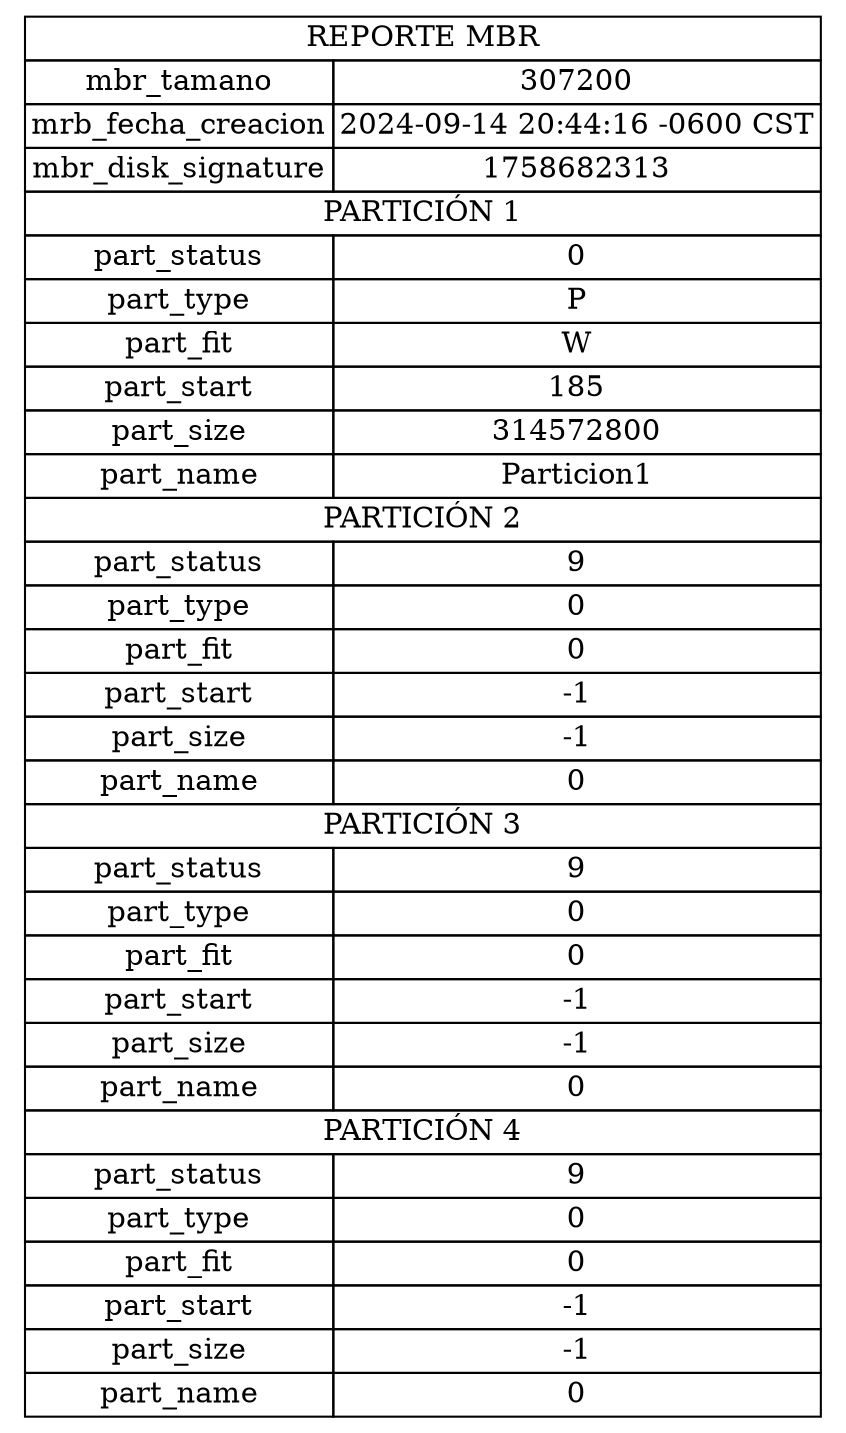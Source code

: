 digraph G {
        node [shape=plaintext]
        tabla [label=<
            <table border="0" cellborder="1" cellspacing="0">
                <tr><td colspan="2"> REPORTE MBR </td></tr>
                <tr><td>mbr_tamano</td><td>307200</td></tr>
                <tr><td>mrb_fecha_creacion</td><td>2024-09-14 20:44:16 -0600 CST</td></tr>
                <tr><td>mbr_disk_signature</td><td>1758682313</td></tr>
            
				<tr><td colspan="2"> PARTICIÓN 1 </td></tr>
				<tr><td>part_status</td><td>0</td></tr>
				<tr><td>part_type</td><td>P</td></tr>
				<tr><td>part_fit</td><td>W</td></tr>
				<tr><td>part_start</td><td>185</td></tr>
				<tr><td>part_size</td><td>314572800</td></tr>
				<tr><td>part_name</td><td>Particion1</td></tr>
			
				<tr><td colspan="2"> PARTICIÓN 2 </td></tr>
				<tr><td>part_status</td><td>9</td></tr>
				<tr><td>part_type</td><td>0</td></tr>
				<tr><td>part_fit</td><td>0</td></tr>
				<tr><td>part_start</td><td>-1</td></tr>
				<tr><td>part_size</td><td>-1</td></tr>
				<tr><td>part_name</td><td>0</td></tr>
			
				<tr><td colspan="2"> PARTICIÓN 3 </td></tr>
				<tr><td>part_status</td><td>9</td></tr>
				<tr><td>part_type</td><td>0</td></tr>
				<tr><td>part_fit</td><td>0</td></tr>
				<tr><td>part_start</td><td>-1</td></tr>
				<tr><td>part_size</td><td>-1</td></tr>
				<tr><td>part_name</td><td>0</td></tr>
			
				<tr><td colspan="2"> PARTICIÓN 4 </td></tr>
				<tr><td>part_status</td><td>9</td></tr>
				<tr><td>part_type</td><td>0</td></tr>
				<tr><td>part_fit</td><td>0</td></tr>
				<tr><td>part_start</td><td>-1</td></tr>
				<tr><td>part_size</td><td>-1</td></tr>
				<tr><td>part_name</td><td>0</td></tr>
			</table>>] }